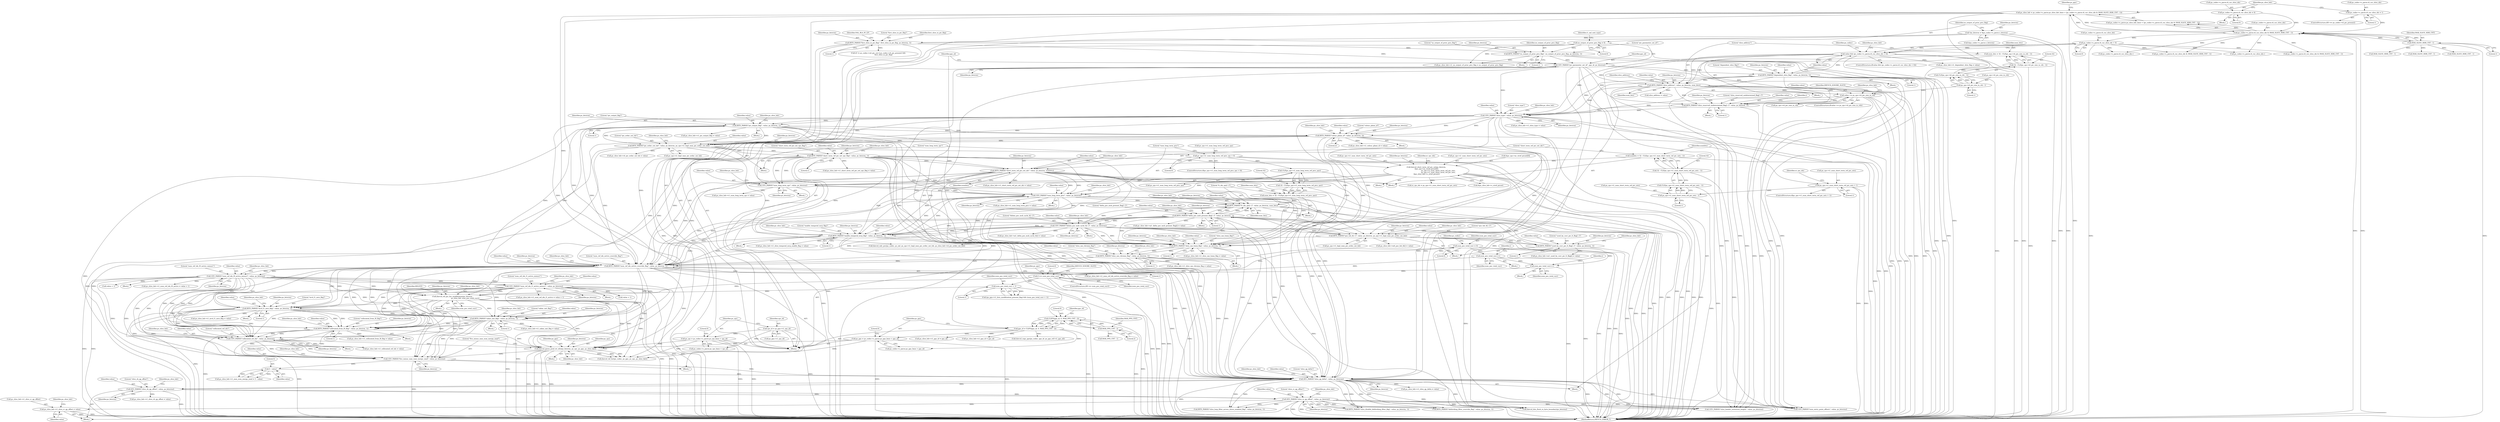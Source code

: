 digraph "0_Android_a1424724a00d62ac5efa0e27953eed66850d662f@pointer" {
"1001481" [label="(Call,ps_slice_hdr->i1_slice_cr_qp_offset = value)"];
"1001477" [label="(Call,SEV_PARSE(\"slice_cr_qp_offset\", value, ps_bitstrm))"];
"1001468" [label="(Call,SEV_PARSE(\"slice_cb_qp_offset\", value, ps_bitstrm))"];
"1001454" [label="(Call,SEV_PARSE(\"slice_qp_delta\", value, ps_bitstrm))"];
"1001441" [label="(Call,5 - value)"];
"1001433" [label="(Call,UEV_PARSE(\"five_minus_max_num_merge_cand\", value, ps_bitstrm))"];
"1001169" [label="(Call,BITS_PARSE(\"num_ref_idx_active_override_flag\", value, ps_bitstrm, 1))"];
"1000659" [label="(Call,BITS_PARSE(\"colour_plane_id\", value, ps_bitstrm, 2))"];
"1000637" [label="(Call,BITS_PARSE(\"pic_output_flag\", value, ps_bitstrm, 1))"];
"1000592" [label="(Call,UEV_PARSE(\"slice_type\", value, ps_bitstrm))"];
"1000587" [label="(Call,BITS_PARSE(\"slice_reserved_undetermined_flag[ i ]\", value, ps_bitstrm, 1))"];
"1000537" [label="(Call,value >= ps_sps->i4_pic_size_in_ctb)"];
"1000528" [label="(Call,BITS_PARSE(\"slice_address\", value, ps_bitstrm, num_bits))"];
"1000428" [label="(Call,value && (ps_codec->s_parse.i4_cur_slice_idx > 0))"];
"1000422" [label="(Call,BITS_PARSE(\"dependent_slice_flag\", value, ps_bitstrm, 1))"];
"1000209" [label="(Call,UEV_PARSE(\"pic_parameter_set_id\", pps_id, ps_bitstrm))"];
"1000204" [label="(Call,BITS_PARSE(\"no_output_of_prior_pics_flag\", no_output_of_prior_pics_flag, ps_bitstrm, 1))"];
"1000159" [label="(Call,no_output_of_prior_pics_flag = 0)"];
"1000190" [label="(Call,BITS_PARSE(\"first_slice_in_pic_flag\", first_slice_in_pic_flag, ps_bitstrm, 1))"];
"1000147" [label="(Call,*ps_bitstrm = &ps_codec->s_parse.s_bitstrm)"];
"1000430" [label="(Call,ps_codec->s_parse.i4_cur_slice_idx > 0)"];
"1000405" [label="(Call,ps_codec->s_parse.i4_cur_slice_idx & (MAX_SLICE_HDR_CNT - 1))"];
"1000375" [label="(Call,ps_codec->s_parse.i4_cur_slice_idx = 0)"];
"1000390" [label="(Call,ps_codec->s_parse.i4_cur_slice_idx = 1)"];
"1000411" [label="(Call,MAX_SLICE_HDR_CNT - 1)"];
"1000518" [label="(Call,num_bits = 32 - CLZ(ps_sps->i4_pic_size_in_ctb - 1))"];
"1000520" [label="(Call,32 - CLZ(ps_sps->i4_pic_size_in_ctb - 1))"];
"1000522" [label="(Call,CLZ(ps_sps->i4_pic_size_in_ctb - 1))"];
"1000523" [label="(Call,ps_sps->i4_pic_size_in_ctb - 1)"];
"1000971" [label="(Call,BITS_PARSE(\"delta_poc_msb_present_flag[ i ]\", value, ps_bitstrm, 1))"];
"1000916" [label="(Call,BITS_PARSE(\"lt_idx_sps[ i ]\", value, ps_bitstrm, num_bits))"];
"1000857" [label="(Call,UEV_PARSE(\"num_long_term_pics\", value, ps_bitstrm))"];
"1000734" [label="(Call,BITS_PARSE(\"short_term_ref_pic_set_idx\", value, ps_bitstrm, numbits))"];
"1000694" [label="(Call,BITS_PARSE(\"short_term_ref_pic_set_sps_flag\", value, ps_bitstrm, 1))"];
"1000682" [label="(Call,BITS_PARSE(\"pic_order_cnt_lsb\", value, ps_bitstrm, ps_sps->i1_log2_max_pic_order_cnt_lsb))"];
"1000724" [label="(Call,numbits = 32 - CLZ(ps_sps->i1_num_short_term_ref_pic_sets - 1))"];
"1000726" [label="(Call,32 - CLZ(ps_sps->i1_num_short_term_ref_pic_sets - 1))"];
"1000728" [label="(Call,CLZ(ps_sps->i1_num_short_term_ref_pic_sets - 1))"];
"1000729" [label="(Call,ps_sps->i1_num_short_term_ref_pic_sets - 1)"];
"1000718" [label="(Call,ps_sps->i1_num_short_term_ref_pic_sets > 1)"];
"1000834" [label="(Call,UEV_PARSE(\"num_long_term_sps\", value, ps_bitstrm))"];
"1000778" [label="(Call,ihevcd_short_term_ref_pic_set(ps_bitstrm,\n &ps_sps->as_stref_picset[0],\n                                              ps_sps->i1_num_short_term_ref_pic_sets,\n                                              ps_sps->i1_num_short_term_ref_pic_sets,\n &ps_slice_hdr->s_stref_picset))"];
"1000997" [label="(Call,UEV_PARSE(\"delata_poc_msb_cycle_lt[ i ]\", value, ps_bitstrm))"];
"1000908" [label="(Call,num_bits = 32 - CLZ(ps_sps->i1_num_long_term_ref_pics_sps))"];
"1000910" [label="(Call,32 - CLZ(ps_sps->i1_num_long_term_ref_pics_sps))"];
"1000912" [label="(Call,CLZ(ps_sps->i1_num_long_term_ref_pics_sps))"];
"1000828" [label="(Call,ps_sps->i1_num_long_term_ref_pics_sps > 0)"];
"1000959" [label="(Call,BITS_PARSE(\"used_by_curr_pic_lt_flag[ i ]\", value, ps_bitstrm, 1))"];
"1000945" [label="(Call,BITS_PARSE(\"poc_lsb_lt[ i ]\", value, ps_bitstrm, ps_sps->i1_log2_max_pic_order_cnt_lsb))"];
"1001081" [label="(Call,BITS_PARSE(\"enable_temporal_mvp_flag\", value, ps_bitstrm, 1))"];
"1001116" [label="(Call,BITS_PARSE(\"slice_sao_chroma_flag\", value, ps_bitstrm, 1))"];
"1001106" [label="(Call,BITS_PARSE(\"slice_sao_luma_flag\", value, ps_bitstrm, 1))"];
"1001202" [label="(Call,UEV_PARSE(\"num_ref_idx_l1_active_minus1\", value, ps_bitstrm))"];
"1001184" [label="(Call,UEV_PARSE(\"num_ref_idx_l0_active_minus1\", value, ps_bitstrm))"];
"1001302" [label="(Call,BITS_PARSE(\"mvd_l1_zero_flag\", value, ps_bitstrm, 1))"];
"1001275" [label="(Call,ihevcd_ref_pic_list_modification(ps_bitstrm,\n                                                 ps_slice_hdr, num_poc_total_curr))"];
"1000397" [label="(Call,ps_slice_hdr = ps_codec->s_parse.ps_slice_hdr_base + (ps_codec->s_parse.i4_cur_slice_idx & (MAX_SLICE_HDR_CNT - 1)))"];
"1001271" [label="(Call,num_poc_total_curr > 1)"];
"1001261" [label="(Call,0 == num_poc_total_curr)"];
"1001074" [label="(Call,num_poc_total_curr++)"];
"1001049" [label="(Call,num_poc_total_curr++)"];
"1000169" [label="(Call,num_poc_total_curr = 0)"];
"1001354" [label="(Call,BITS_PARSE(\"collocated_from_l0_flag\", value, ps_bitstrm, 1))"];
"1001322" [label="(Call,BITS_PARSE(\"cabac_init_flag\", value, ps_bitstrm, 1))"];
"1001386" [label="(Call,UEV_PARSE(\"collocated_ref_idx\", value, ps_bitstrm))"];
"1001428" [label="(Call,ihevcd_parse_pred_wt_ofst(ps_bitstrm, ps_sps, ps_pps, ps_slice_hdr))"];
"1000274" [label="(Call,ps_sps = ps_codec->s_parse.ps_sps_base + sps_id)"];
"1000269" [label="(Call,sps_id = ps_pps->i1_sps_id)"];
"1000221" [label="(Call,ps_pps = ps_codec->s_parse.ps_pps_base + pps_id)"];
"1000213" [label="(Call,pps_id = CLIP3(pps_id, 0, MAX_PPS_CNT - 2))"];
"1000215" [label="(Call,CLIP3(pps_id, 0, MAX_PPS_CNT - 2))"];
"1000218" [label="(Call,MAX_PPS_CNT - 2)"];
"1000639" [label="(Identifier,value)"];
"1000778" [label="(Call,ihevcd_short_term_ref_pic_set(ps_bitstrm,\n &ps_sps->as_stref_picset[0],\n                                              ps_sps->i1_num_short_term_ref_pic_sets,\n                                              ps_sps->i1_num_short_term_ref_pic_sets,\n &ps_slice_hdr->s_stref_picset))"];
"1000641" [label="(Literal,1)"];
"1000717" [label="(ControlStructure,if(ps_sps->i1_num_short_term_ref_pic_sets > 1))"];
"1000585" [label="(Identifier,i)"];
"1001109" [label="(Identifier,ps_bitstrm)"];
"1000198" [label="(Identifier,NAL_BLA_W_LP)"];
"1001457" [label="(Identifier,ps_bitstrm)"];
"1000176" [label="(Identifier,ps_codec)"];
"1000838" [label="(Call,ps_slice_hdr->i1_num_long_term_sps = value)"];
"1001477" [label="(Call,SEV_PARSE(\"slice_cr_qp_offset\", value, ps_bitstrm))"];
"1001307" [label="(Call,ps_slice_hdr->i1_mvd_l1_zero_flag = value)"];
"1000384" [label="(ControlStructure,if(0 == ps_codec->i4_pic_present))"];
"1000587" [label="(Call,BITS_PARSE(\"slice_reserved_undetermined_flag[ i ]\", value, ps_bitstrm, 1))"];
"1001113" [label="(Identifier,ps_slice_hdr)"];
"1000427" [label="(ControlStructure,if(value && (ps_codec->s_parse.i4_cur_slice_idx > 0)))"];
"1000534" [label="(Identifier,slice_address)"];
"1001049" [label="(Call,num_poc_total_curr++)"];
"1001273" [label="(Literal,1)"];
"1000594" [label="(Identifier,value)"];
"1000796" [label="(Call,st_rps_idx = ps_sps->i1_num_short_term_ref_pic_sets)"];
"1000786" [label="(Call,ps_sps->i1_num_short_term_ref_pic_sets)"];
"1000997" [label="(Call,UEV_PARSE(\"delata_poc_msb_cycle_lt[ i ]\", value, ps_bitstrm))"];
"1000222" [label="(Identifier,ps_pps)"];
"1001321" [label="(Block,)"];
"1001001" [label="(Call,ps_slice_hdr->ai1_delta_poc_msb_cycle_lt[i] = value)"];
"1000857" [label="(Call,UEV_PARSE(\"num_long_term_pics\", value, ps_bitstrm))"];
"1000952" [label="(Call,ps_slice_hdr->ai4_poc_lsb_lt[i] = value)"];
"1001297" [label="(Identifier,BSLICE)"];
"1000216" [label="(Identifier,pps_id)"];
"1000147" [label="(Call,*ps_bitstrm = &ps_codec->s_parse.s_bitstrm)"];
"1000148" [label="(Identifier,ps_bitstrm)"];
"1000944" [label="(Block,)"];
"1001324" [label="(Identifier,value)"];
"1000998" [label="(Literal,\"delata_poc_msb_cycle_lt[ i ]\")"];
"1001260" [label="(ControlStructure,if(0 == num_poc_total_curr))"];
"1001436" [label="(Identifier,ps_bitstrm)"];
"1000536" [label="(ControlStructure,if(value >= ps_sps->i4_pic_size_in_ctb))"];
"1000529" [label="(Literal,\"slice_address\")"];
"1001303" [label="(Literal,\"mvd_l1_zero_flag\")"];
"1000149" [label="(Call,&ps_codec->s_parse.s_bitstrm)"];
"1000948" [label="(Identifier,ps_bitstrm)"];
"1001110" [label="(Literal,1)"];
"1000733" [label="(Literal,1)"];
"1001187" [label="(Identifier,ps_bitstrm)"];
"1000191" [label="(Literal,\"first_slice_in_pic_flag\")"];
"1001474" [label="(Identifier,ps_slice_hdr)"];
"1002617" [label="(MethodReturn,IHEVCD_ERROR_T)"];
"1000973" [label="(Identifier,value)"];
"1001169" [label="(Call,BITS_PARSE(\"num_ref_idx_active_override_flag\", value, ps_bitstrm, 1))"];
"1001192" [label="(Call,value + 1)"];
"1000908" [label="(Call,num_bits = 32 - CLZ(ps_sps->i1_num_long_term_ref_pics_sps))"];
"1001267" [label="(Call,(ps_pps->i1_lists_modification_present_flag) && (num_poc_total_curr > 1))"];
"1000663" [label="(Literal,2)"];
"1000232" [label="(Literal,0)"];
"1000218" [label="(Call,MAX_PPS_CNT - 2)"];
"1000735" [label="(Literal,\"short_term_ref_pic_set_idx\")"];
"1000164" [label="(Identifier,i1_nal_unit_type)"];
"1001392" [label="(Identifier,ps_slice_hdr)"];
"1001478" [label="(Literal,\"slice_cr_qp_offset\")"];
"1000976" [label="(Call,ps_slice_hdr->ai1_delta_poc_msb_present_flag[i] = value)"];
"1000554" [label="(Block,)"];
"1001274" [label="(Block,)"];
"1001435" [label="(Identifier,value)"];
"1000539" [label="(Call,ps_sps->i4_pic_size_in_ctb)"];
"1000832" [label="(Literal,0)"];
"1001326" [label="(Literal,1)"];
"1000426" [label="(Literal,1)"];
"1001184" [label="(Call,UEV_PARSE(\"num_ref_idx_l0_active_minus1\", value, ps_bitstrm))"];
"1000910" [label="(Call,32 - CLZ(ps_sps->i1_num_long_term_ref_pics_sps))"];
"1001460" [label="(Identifier,ps_slice_hdr)"];
"1001990" [label="(Call,UEV_PARSE(\"slice_header_extension_length\", value, ps_bitstrm))"];
"1000899" [label="(Block,)"];
"1000160" [label="(Identifier,no_output_of_prior_pics_flag)"];
"1000425" [label="(Identifier,ps_bitstrm)"];
"1000477" [label="(Call,ps_slice_hdr->i1_pps_id = pps_id)"];
"1000381" [label="(Literal,0)"];
"1000590" [label="(Identifier,ps_bitstrm)"];
"1000211" [label="(Identifier,pps_id)"];
"1000677" [label="(Block,)"];
"1000963" [label="(Literal,1)"];
"1001183" [label="(Block,)"];
"1001428" [label="(Call,ihevcd_parse_pred_wt_ofst(ps_bitstrm, ps_sps, ps_pps, ps_slice_hdr))"];
"1001123" [label="(Identifier,ps_slice_hdr)"];
"1000205" [label="(Literal,\"no_output_of_prior_pics_flag\")"];
"1000696" [label="(Identifier,value)"];
"1001301" [label="(Block,)"];
"1000391" [label="(Call,ps_codec->s_parse.i4_cur_slice_idx)"];
"1001000" [label="(Identifier,ps_bitstrm)"];
"1000501" [label="(Call,ps_slice_hdr->i1_no_output_of_prior_pics_flag = no_output_of_prior_pics_flag)"];
"1001470" [label="(Identifier,value)"];
"1001278" [label="(Identifier,num_poc_total_curr)"];
"1000913" [label="(Call,ps_sps->i1_num_long_term_ref_pics_sps)"];
"1000697" [label="(Identifier,ps_bitstrm)"];
"1000422" [label="(Call,BITS_PARSE(\"dependent_slice_flag\", value, ps_bitstrm, 1))"];
"1002198" [label="(Call,ihevcd_ref_list(ps_codec, ps_pps, ps_sps, ps_slice_hdr))"];
"1000204" [label="(Call,BITS_PARSE(\"no_output_of_prior_pics_flag\", no_output_of_prior_pics_flag, ps_bitstrm, 1))"];
"1000431" [label="(Call,ps_codec->s_parse.i4_cur_slice_idx)"];
"1001427" [label="(Block,)"];
"1001441" [label="(Call,5 - value)"];
"1000779" [label="(Identifier,ps_bitstrm)"];
"1000975" [label="(Literal,1)"];
"1000132" [label="(Block,)"];
"1000270" [label="(Identifier,sps_id)"];
"1001354" [label="(Call,BITS_PARSE(\"collocated_from_l0_flag\", value, ps_bitstrm, 1))"];
"1000194" [label="(Literal,1)"];
"1000271" [label="(Call,ps_pps->i1_sps_id)"];
"1000219" [label="(Identifier,MAX_PPS_CNT)"];
"1000737" [label="(Identifier,ps_bitstrm)"];
"1000263" [label="(Call,ihevcd_copy_pps(ps_codec, pps_id, ps_pps_ref->i1_pps_id))"];
"1001439" [label="(Identifier,ps_slice_hdr)"];
"1001355" [label="(Literal,\"collocated_from_l0_flag\")"];
"1000417" [label="(Identifier,ps_pps)"];
"1000436" [label="(Literal,0)"];
"1000397" [label="(Call,ps_slice_hdr = ps_codec->s_parse.ps_slice_hdr_base + (ps_codec->s_parse.i4_cur_slice_idx & (MAX_SLICE_HDR_CNT - 1)))"];
"1000916" [label="(Call,BITS_PARSE(\"lt_idx_sps[ i ]\", value, ps_bitstrm, num_bits))"];
"1001483" [label="(Identifier,ps_slice_hdr)"];
"1001203" [label="(Literal,\"num_ref_idx_l1_active_minus1\")"];
"1001488" [label="(Identifier,ps_slice_hdr)"];
"1001048" [label="(Block,)"];
"1000275" [label="(Identifier,ps_sps)"];
"1000406" [label="(Call,ps_codec->s_parse.i4_cur_slice_idx)"];
"1002016" [label="(Call,ihevcd_bits_flush_to_byte_boundary(ps_bitstrm))"];
"1000530" [label="(Identifier,value)"];
"1001080" [label="(Block,)"];
"1000736" [label="(Identifier,value)"];
"1001480" [label="(Identifier,ps_bitstrm)"];
"1001105" [label="(Block,)"];
"1000522" [label="(Call,CLZ(ps_sps->i4_pic_size_in_ctb - 1))"];
"1002524" [label="(Call,MAX_SLICE_HDR_CNT - 1)"];
"1001205" [label="(Identifier,ps_bitstrm)"];
"1000375" [label="(Call,ps_codec->s_parse.i4_cur_slice_idx = 0)"];
"1001108" [label="(Identifier,value)"];
"1000532" [label="(Identifier,num_bits)"];
"1000220" [label="(Literal,2)"];
"1000644" [label="(Identifier,ps_slice_hdr)"];
"1001074" [label="(Call,num_poc_total_curr++)"];
"1000959" [label="(Call,BITS_PARSE(\"used_by_curr_pic_lt_flag[ i ]\", value, ps_bitstrm, 1))"];
"1000533" [label="(Call,slice_address = value)"];
"1001304" [label="(Identifier,value)"];
"1001171" [label="(Identifier,value)"];
"1000203" [label="(Block,)"];
"1001309" [label="(Identifier,ps_slice_hdr)"];
"1001388" [label="(Identifier,value)"];
"1001361" [label="(Identifier,ps_slice_hdr)"];
"1000396" [label="(Literal,1)"];
"1000860" [label="(Identifier,ps_bitstrm)"];
"1000685" [label="(Identifier,ps_bitstrm)"];
"1000192" [label="(Identifier,first_slice_in_pic_flag)"];
"1001356" [label="(Identifier,value)"];
"1001086" [label="(Call,ps_slice_hdr->i1_slice_temporal_mvp_enable_flag = value)"];
"1000741" [label="(Identifier,ps_slice_hdr)"];
"1000792" [label="(Call,&ps_slice_hdr->s_stref_picset)"];
"1000729" [label="(Call,ps_sps->i1_num_short_term_ref_pic_sets - 1)"];
"1001262" [label="(Literal,0)"];
"1000961" [label="(Identifier,value)"];
"1001172" [label="(Identifier,ps_bitstrm)"];
"1000911" [label="(Literal,32)"];
"1001168" [label="(Block,)"];
"1001358" [label="(Literal,1)"];
"1001604" [label="(Call,BITS_PARSE(\"slice_loop_filter_across_slices_enabled_flag\", value, ps_bitstrm, 1))"];
"1000797" [label="(Identifier,st_rps_idx)"];
"1001170" [label="(Literal,\"num_ref_idx_active_override_flag\")"];
"1000214" [label="(Identifier,pps_id)"];
"1001456" [label="(Identifier,value)"];
"1001083" [label="(Identifier,value)"];
"1000837" [label="(Identifier,ps_bitstrm)"];
"1001325" [label="(Identifier,ps_bitstrm)"];
"1000523" [label="(Call,ps_sps->i4_pic_size_in_ctb - 1)"];
"1001883" [label="(Call,UEV_PARSE(\"num_entry_point_offsets\", value, ps_bitstrm))"];
"1000960" [label="(Literal,\"used_by_curr_pic_lt_flag[ i ]\")"];
"1001272" [label="(Identifier,num_poc_total_curr)"];
"1000428" [label="(Call,value && (ps_codec->s_parse.i4_cur_slice_idx > 0))"];
"1000208" [label="(Literal,1)"];
"1000719" [label="(Call,ps_sps->i1_num_short_term_ref_pic_sets)"];
"1000979" [label="(Identifier,ps_slice_hdr)"];
"1000424" [label="(Identifier,value)"];
"1001107" [label="(Literal,\"slice_sao_luma_flag\")"];
"1000642" [label="(Call,ps_slice_hdr->i1_pic_output_flag = value)"];
"1000284" [label="(Call,(0 != ps_codec->u4_pic_cnt || ps_codec->i4_pic_present) &&\n                    first_slice_in_pic_flag)"];
"1000660" [label="(Literal,\"colour_plane_id\")"];
"1000159" [label="(Call,no_output_of_prior_pics_flag = 0)"];
"1001186" [label="(Identifier,value)"];
"1000287" [label="(Literal,0)"];
"1000725" [label="(Identifier,numbits)"];
"1001432" [label="(Identifier,ps_slice_hdr)"];
"1000964" [label="(Call,ps_slice_hdr->ai1_used_by_curr_pic_lt_flag[i] = value)"];
"1001263" [label="(Identifier,num_poc_total_curr)"];
"1001468" [label="(Call,SEV_PARSE(\"slice_cb_qp_offset\", value, ps_bitstrm))"];
"1001306" [label="(Literal,1)"];
"1001808" [label="(Call,MAX_SLICE_HDR_CNT - 1)"];
"1000276" [label="(Call,ps_codec->s_parse.ps_sps_base + sps_id)"];
"1000430" [label="(Call,ps_codec->s_parse.i4_cur_slice_idx > 0)"];
"1000659" [label="(Call,BITS_PARSE(\"colour_plane_id\", value, ps_bitstrm, 2))"];
"1000945" [label="(Call,BITS_PARSE(\"poc_lsb_lt[ i ]\", value, ps_bitstrm, ps_sps->i1_log2_max_pic_order_cnt_lsb))"];
"1001527" [label="(Call,BITS_PARSE(\"deblocking_filter_override_flag\", value, ps_bitstrm, 1))"];
"1000543" [label="(Identifier,IHEVCD_IGNORE_SLICE)"];
"1001479" [label="(Identifier,value)"];
"1000212" [label="(Identifier,ps_bitstrm)"];
"1000689" [label="(Call,ps_slice_hdr->i4_pic_order_cnt_lsb = value)"];
"1000777" [label="(Block,)"];
"1001265" [label="(Identifier,IHEVCD_IGNORE_SLICE)"];
"1000596" [label="(Call,ps_slice_hdr->i1_slice_type = value)"];
"1001075" [label="(Identifier,num_poc_total_curr)"];
"1001658" [label="(Call,ihevcd_calc_poc(ps_codec, ps_nal, ps_sps->i1_log2_max_pic_order_cnt_lsb, ps_slice_hdr->i4_pic_order_cnt_lsb))"];
"1000999" [label="(Identifier,value)"];
"1000974" [label="(Identifier,ps_bitstrm)"];
"1001201" [label="(Block,)"];
"1001004" [label="(Identifier,ps_slice_hdr)"];
"1000595" [label="(Identifier,ps_bitstrm)"];
"1000446" [label="(Call,MAX_SLICE_HDR_CNT - 1)"];
"1000728" [label="(Call,CLZ(ps_sps->i1_num_short_term_ref_pic_sets - 1))"];
"1000727" [label="(Literal,32)"];
"1000193" [label="(Identifier,ps_bitstrm)"];
"1000917" [label="(Literal,\"lt_idx_sps[ i ]\")"];
"1000909" [label="(Identifier,num_bits)"];
"1000588" [label="(Literal,\"slice_reserved_undetermined_flag[ i ]\")"];
"1000520" [label="(Call,32 - CLZ(ps_sps->i4_pic_size_in_ctb - 1))"];
"1000745" [label="(Identifier,st_rps_idx)"];
"1001111" [label="(Call,ps_slice_hdr->i1_slice_sao_luma_flag = value)"];
"1000664" [label="(Call,ps_slice_hdr->i1_colour_plane_id = value)"];
"1000636" [label="(Block,)"];
"1000726" [label="(Call,32 - CLZ(ps_sps->i1_num_short_term_ref_pic_sets - 1))"];
"1000429" [label="(Identifier,value)"];
"1000734" [label="(Call,BITS_PARSE(\"short_term_ref_pic_set_idx\", value, ps_bitstrm, numbits))"];
"1000161" [label="(Literal,0)"];
"1001275" [label="(Call,ihevcd_ref_pic_list_modification(ps_bitstrm,\n                                                 ps_slice_hdr, num_poc_total_curr))"];
"1001469" [label="(Literal,\"slice_cb_qp_offset\")"];
"1001173" [label="(Literal,1)"];
"1000269" [label="(Call,sps_id = ps_pps->i1_sps_id)"];
"1000858" [label="(Literal,\"num_long_term_pics\")"];
"1001329" [label="(Identifier,ps_slice_hdr)"];
"1001471" [label="(Identifier,ps_bitstrm)"];
"1000828" [label="(Call,ps_sps->i1_num_long_term_ref_pics_sps > 0)"];
"1001542" [label="(Call,BITS_PARSE(\"slice_disable_deblocking_filter_flag\", value, ps_bitstrm, 1))"];
"1001106" [label="(Call,BITS_PARSE(\"slice_sao_luma_flag\", value, ps_bitstrm, 1))"];
"1000863" [label="(Identifier,ps_slice_hdr)"];
"1000206" [label="(Identifier,no_output_of_prior_pics_flag)"];
"1001431" [label="(Identifier,ps_pps)"];
"1001443" [label="(Identifier,value)"];
"1000411" [label="(Call,MAX_SLICE_HDR_CNT - 1)"];
"1000971" [label="(Call,BITS_PARSE(\"delta_poc_msb_present_flag[ i ]\", value, ps_bitstrm, 1))"];
"1000701" [label="(Identifier,ps_slice_hdr)"];
"1000640" [label="(Identifier,ps_bitstrm)"];
"1001305" [label="(Identifier,ps_bitstrm)"];
"1000274" [label="(Call,ps_sps = ps_codec->s_parse.ps_sps_base + sps_id)"];
"1000221" [label="(Call,ps_pps = ps_codec->s_parse.ps_pps_base + pps_id)"];
"1000686" [label="(Call,ps_sps->i1_log2_max_pic_order_cnt_lsb)"];
"1000920" [label="(Identifier,num_bits)"];
"1000376" [label="(Call,ps_codec->s_parse.i4_cur_slice_idx)"];
"1000912" [label="(Call,CLZ(ps_sps->i1_num_long_term_ref_pics_sps))"];
"1000209" [label="(Call,UEV_PARSE(\"pic_parameter_set_id\", pps_id, ps_bitstrm))"];
"1000662" [label="(Identifier,ps_bitstrm)"];
"1000840" [label="(Identifier,ps_slice_hdr)"];
"1001210" [label="(Call,value + 1)"];
"1000405" [label="(Call,ps_codec->s_parse.i4_cur_slice_idx & (MAX_SLICE_HDR_CNT - 1))"];
"1000398" [label="(Identifier,ps_slice_hdr)"];
"1000170" [label="(Identifier,num_poc_total_curr)"];
"1000190" [label="(Call,BITS_PARSE(\"first_slice_in_pic_flag\", first_slice_in_pic_flag, ps_bitstrm, 1))"];
"1000947" [label="(Identifier,value)"];
"1000258" [label="(Call,MAX_PPS_CNT - 1)"];
"1000223" [label="(Call,ps_codec->s_parse.ps_pps_base + pps_id)"];
"1000413" [label="(Literal,1)"];
"1001276" [label="(Identifier,ps_bitstrm)"];
"1000552" [label="(Identifier,ps_slice_hdr)"];
"1001359" [label="(Call,ps_slice_hdr->i1_collocated_from_l0_flag = value)"];
"1001085" [label="(Literal,1)"];
"1000506" [label="(Call,ps_slice_hdr->i1_pps_id = pps_id)"];
"1000399" [label="(Call,ps_codec->s_parse.ps_slice_hdr_base + (ps_codec->s_parse.i4_cur_slice_idx & (MAX_SLICE_HDR_CNT - 1)))"];
"1001454" [label="(Call,SEV_PARSE(\"slice_qp_delta\", value, ps_bitstrm))"];
"1001206" [label="(Call,ps_slice_hdr->i1_num_ref_idx_l1_active = value + 1)"];
"1000598" [label="(Identifier,ps_slice_hdr)"];
"1001458" [label="(Call,ps_slice_hdr->i1_slice_qp_delta = value)"];
"1000586" [label="(Block,)"];
"1000390" [label="(Call,ps_codec->s_parse.i4_cur_slice_idx = 1)"];
"1001208" [label="(Identifier,ps_slice_hdr)"];
"1000210" [label="(Literal,\"pic_parameter_set_id\")"];
"1000591" [label="(Literal,1)"];
"1001429" [label="(Identifier,ps_bitstrm)"];
"1000213" [label="(Call,pps_id = CLIP3(pps_id, 0, MAX_PPS_CNT - 2))"];
"1000217" [label="(Literal,0)"];
"1001202" [label="(Call,UEV_PARSE(\"num_ref_idx_l1_active_minus1\", value, ps_bitstrm))"];
"1001261" [label="(Call,0 == num_poc_total_curr)"];
"1001065" [label="(Identifier,i)"];
"1001042" [label="(Identifier,i)"];
"1000906" [label="(Block,)"];
"1000637" [label="(Call,BITS_PARSE(\"pic_output_flag\", value, ps_bitstrm, 1))"];
"1001176" [label="(Identifier,ps_slice_hdr)"];
"1000519" [label="(Identifier,num_bits)"];
"1000666" [label="(Identifier,ps_slice_hdr)"];
"1001323" [label="(Literal,\"cabac_init_flag\")"];
"1001188" [label="(Call,ps_slice_hdr->i1_num_ref_idx_l0_active = value + 1)"];
"1001467" [label="(Block,)"];
"1000724" [label="(Call,numbits = 32 - CLZ(ps_sps->i1_num_short_term_ref_pic_sets - 1))"];
"1000215" [label="(Call,CLIP3(pps_id, 0, MAX_PPS_CNT - 2))"];
"1000528" [label="(Call,BITS_PARSE(\"slice_address\", value, ps_bitstrm, num_bits))"];
"1000423" [label="(Literal,\"dependent_slice_flag\")"];
"1000694" [label="(Call,BITS_PARSE(\"short_term_ref_pic_set_sps_flag\", value, ps_bitstrm, 1))"];
"1001118" [label="(Identifier,value)"];
"1000524" [label="(Call,ps_sps->i4_pic_size_in_ctb)"];
"1001204" [label="(Identifier,value)"];
"1001190" [label="(Identifier,ps_slice_hdr)"];
"1000730" [label="(Call,ps_sps->i1_num_short_term_ref_pic_sets)"];
"1000835" [label="(Literal,\"num_long_term_sps\")"];
"1001050" [label="(Identifier,num_poc_total_curr)"];
"1001271" [label="(Call,num_poc_total_curr > 1)"];
"1001389" [label="(Identifier,ps_bitstrm)"];
"1000421" [label="(Block,)"];
"1000722" [label="(Literal,1)"];
"1000955" [label="(Identifier,ps_slice_hdr)"];
"1001081" [label="(Call,BITS_PARSE(\"enable_temporal_mvp_flag\", value, ps_bitstrm, 1))"];
"1000836" [label="(Identifier,value)"];
"1000683" [label="(Literal,\"pic_order_cnt_lsb\")"];
"1000207" [label="(Identifier,ps_bitstrm)"];
"1000738" [label="(Identifier,numbits)"];
"1000972" [label="(Literal,\"delta_poc_msb_present_flag[ i ]\")"];
"1000527" [label="(Literal,1)"];
"1000682" [label="(Call,BITS_PARSE(\"pic_order_cnt_lsb\", value, ps_bitstrm, ps_sps->i1_log2_max_pic_order_cnt_lsb))"];
"1000996" [label="(Block,)"];
"1000439" [label="(Identifier,ps_codec)"];
"1000516" [label="(Block,)"];
"1001327" [label="(Call,ps_slice_hdr->i1_cabac_init_flag = value)"];
"1001386" [label="(Call,UEV_PARSE(\"collocated_ref_idx\", value, ps_bitstrm))"];
"1001185" [label="(Literal,\"num_ref_idx_l0_active_minus1\")"];
"1000718" [label="(Call,ps_sps->i1_num_short_term_ref_pic_sets > 1)"];
"1001433" [label="(Call,UEV_PARSE(\"five_minus_max_num_merge_cand\", value, ps_bitstrm))"];
"1000789" [label="(Call,ps_sps->i1_num_short_term_ref_pic_sets)"];
"1000593" [label="(Literal,\"slice_type\")"];
"1001387" [label="(Literal,\"collocated_ref_idx\")"];
"1001353" [label="(Block,)"];
"1001088" [label="(Identifier,ps_slice_hdr)"];
"1000531" [label="(Identifier,ps_bitstrm)"];
"1000538" [label="(Identifier,value)"];
"1001472" [label="(Call,ps_slice_hdr->i1_slice_cb_qp_offset = value)"];
"1000374" [label="(Block,)"];
"1000592" [label="(Call,UEV_PARSE(\"slice_type\", value, ps_bitstrm))"];
"1001482" [label="(Call,ps_slice_hdr->i1_slice_cr_qp_offset)"];
"1000723" [label="(Block,)"];
"1001269" [label="(Identifier,ps_pps)"];
"1000861" [label="(Call,ps_slice_hdr->i1_num_long_term_pics = value)"];
"1000695" [label="(Literal,\"short_term_ref_pic_set_sps_flag\")"];
"1000440" [label="(Call,ps_codec->s_parse.i4_cur_slice_idx & (MAX_SLICE_HDR_CNT - 1))"];
"1001357" [label="(Identifier,ps_bitstrm)"];
"1001771" [label="(Call,ps_codec->s_parse.i4_cur_slice_idx--)"];
"1000918" [label="(Identifier,value)"];
"1000661" [label="(Identifier,value)"];
"1000698" [label="(Literal,1)"];
"1001120" [label="(Literal,1)"];
"1001302" [label="(Call,BITS_PARSE(\"mvd_l1_zero_flag\", value, ps_bitstrm, 1))"];
"1001455" [label="(Literal,\"slice_qp_delta\")"];
"1001322" [label="(Call,BITS_PARSE(\"cabac_init_flag\", value, ps_bitstrm, 1))"];
"1000829" [label="(Call,ps_sps->i1_num_long_term_ref_pics_sps)"];
"1001117" [label="(Literal,\"slice_sao_chroma_flag\")"];
"1000834" [label="(Call,UEV_PARSE(\"num_long_term_sps\", value, ps_bitstrm))"];
"1000699" [label="(Call,ps_slice_hdr->i1_short_term_ref_pic_set_sps_flag = value)"];
"1001442" [label="(Literal,5)"];
"1000171" [label="(Literal,0)"];
"1000946" [label="(Literal,\"poc_lsb_lt[ i ]\")"];
"1001481" [label="(Call,ps_slice_hdr->i1_slice_cr_qp_offset = value)"];
"1001119" [label="(Identifier,ps_bitstrm)"];
"1000924" [label="(Identifier,ps_slice_hdr)"];
"1000962" [label="(Identifier,ps_bitstrm)"];
"1001121" [label="(Call,ps_slice_hdr->i1_slice_sao_chroma_flag = value)"];
"1001084" [label="(Identifier,ps_bitstrm)"];
"1000638" [label="(Literal,\"pic_output_flag\")"];
"1001174" [label="(Call,ps_slice_hdr->i1_num_ref_idx_active_override_flag = value)"];
"1001430" [label="(Identifier,ps_sps)"];
"1000521" [label="(Literal,32)"];
"1000833" [label="(Block,)"];
"1000967" [label="(Identifier,ps_slice_hdr)"];
"1000739" [label="(Call,ps_slice_hdr->i1_short_term_ref_pic_set_idx = value)"];
"1001434" [label="(Literal,\"five_minus_max_num_merge_cand\")"];
"1000859" [label="(Identifier,value)"];
"1001116" [label="(Call,BITS_PARSE(\"slice_sao_chroma_flag\", value, ps_bitstrm, 1))"];
"1000589" [label="(Identifier,value)"];
"1002518" [label="(Call,ps_codec->s_parse.i4_cur_slice_idx & (MAX_SLICE_HDR_CNT - 1))"];
"1001082" [label="(Literal,\"enable_temporal_mvp_flag\")"];
"1000462" [label="(Identifier,ps_slice_hdr)"];
"1000412" [label="(Identifier,MAX_SLICE_HDR_CNT)"];
"1000169" [label="(Call,num_poc_total_curr = 0)"];
"1000919" [label="(Identifier,ps_bitstrm)"];
"1000780" [label="(Call,&ps_sps->as_stref_picset[0])"];
"1000658" [label="(Block,)"];
"1000949" [label="(Call,ps_sps->i1_log2_max_pic_order_cnt_lsb)"];
"1001073" [label="(Block,)"];
"1001277" [label="(Identifier,ps_slice_hdr)"];
"1001385" [label="(Block,)"];
"1000518" [label="(Call,num_bits = 32 - CLZ(ps_sps->i4_pic_size_in_ctb - 1))"];
"1000537" [label="(Call,value >= ps_sps->i4_pic_size_in_ctb)"];
"1000691" [label="(Identifier,ps_slice_hdr)"];
"1000684" [label="(Identifier,value)"];
"1001712" [label="(Call,ps_codec->s_parse.i4_cur_slice_idx--)"];
"1000460" [label="(Call,ps_slice_hdr->i1_dependent_slice_flag = value)"];
"1000826" [label="(Block,)"];
"1000827" [label="(ControlStructure,if(ps_sps->i1_num_long_term_ref_pics_sps > 0))"];
"1001437" [label="(Call,ps_slice_hdr->i1_max_num_merge_cand = 5 - value)"];
"1001390" [label="(Call,ps_slice_hdr->i1_collocated_ref_idx = value)"];
"1001485" [label="(Identifier,value)"];
"1001481" -> "1001467"  [label="AST: "];
"1001481" -> "1001485"  [label="CFG: "];
"1001482" -> "1001481"  [label="AST: "];
"1001485" -> "1001481"  [label="AST: "];
"1001488" -> "1001481"  [label="CFG: "];
"1001481" -> "1002617"  [label="DDG: "];
"1001481" -> "1002617"  [label="DDG: "];
"1001477" -> "1001481"  [label="DDG: "];
"1001477" -> "1001467"  [label="AST: "];
"1001477" -> "1001480"  [label="CFG: "];
"1001478" -> "1001477"  [label="AST: "];
"1001479" -> "1001477"  [label="AST: "];
"1001480" -> "1001477"  [label="AST: "];
"1001483" -> "1001477"  [label="CFG: "];
"1001477" -> "1002617"  [label="DDG: "];
"1001477" -> "1002617"  [label="DDG: "];
"1001468" -> "1001477"  [label="DDG: "];
"1001468" -> "1001477"  [label="DDG: "];
"1001477" -> "1001527"  [label="DDG: "];
"1001477" -> "1001527"  [label="DDG: "];
"1001477" -> "1001542"  [label="DDG: "];
"1001477" -> "1001542"  [label="DDG: "];
"1001477" -> "1001604"  [label="DDG: "];
"1001477" -> "1001604"  [label="DDG: "];
"1001477" -> "1001883"  [label="DDG: "];
"1001477" -> "1001883"  [label="DDG: "];
"1001477" -> "1001990"  [label="DDG: "];
"1001477" -> "1001990"  [label="DDG: "];
"1001477" -> "1002016"  [label="DDG: "];
"1001468" -> "1001467"  [label="AST: "];
"1001468" -> "1001471"  [label="CFG: "];
"1001469" -> "1001468"  [label="AST: "];
"1001470" -> "1001468"  [label="AST: "];
"1001471" -> "1001468"  [label="AST: "];
"1001474" -> "1001468"  [label="CFG: "];
"1001468" -> "1002617"  [label="DDG: "];
"1001454" -> "1001468"  [label="DDG: "];
"1001454" -> "1001468"  [label="DDG: "];
"1001468" -> "1001472"  [label="DDG: "];
"1001454" -> "1000554"  [label="AST: "];
"1001454" -> "1001457"  [label="CFG: "];
"1001455" -> "1001454"  [label="AST: "];
"1001456" -> "1001454"  [label="AST: "];
"1001457" -> "1001454"  [label="AST: "];
"1001460" -> "1001454"  [label="CFG: "];
"1001454" -> "1002617"  [label="DDG: "];
"1001454" -> "1002617"  [label="DDG: "];
"1001441" -> "1001454"  [label="DDG: "];
"1000659" -> "1001454"  [label="DDG: "];
"1000659" -> "1001454"  [label="DDG: "];
"1000971" -> "1001454"  [label="DDG: "];
"1000971" -> "1001454"  [label="DDG: "];
"1000997" -> "1001454"  [label="DDG: "];
"1000997" -> "1001454"  [label="DDG: "];
"1000592" -> "1001454"  [label="DDG: "];
"1000592" -> "1001454"  [label="DDG: "];
"1000734" -> "1001454"  [label="DDG: "];
"1000734" -> "1001454"  [label="DDG: "];
"1000694" -> "1001454"  [label="DDG: "];
"1000694" -> "1001454"  [label="DDG: "];
"1001081" -> "1001454"  [label="DDG: "];
"1001081" -> "1001454"  [label="DDG: "];
"1000637" -> "1001454"  [label="DDG: "];
"1000637" -> "1001454"  [label="DDG: "];
"1000857" -> "1001454"  [label="DDG: "];
"1000857" -> "1001454"  [label="DDG: "];
"1001116" -> "1001454"  [label="DDG: "];
"1001116" -> "1001454"  [label="DDG: "];
"1001433" -> "1001454"  [label="DDG: "];
"1000778" -> "1001454"  [label="DDG: "];
"1001454" -> "1001458"  [label="DDG: "];
"1001454" -> "1001527"  [label="DDG: "];
"1001454" -> "1001527"  [label="DDG: "];
"1001454" -> "1001542"  [label="DDG: "];
"1001454" -> "1001542"  [label="DDG: "];
"1001454" -> "1001604"  [label="DDG: "];
"1001454" -> "1001604"  [label="DDG: "];
"1001454" -> "1001883"  [label="DDG: "];
"1001454" -> "1001883"  [label="DDG: "];
"1001454" -> "1001990"  [label="DDG: "];
"1001454" -> "1001990"  [label="DDG: "];
"1001454" -> "1002016"  [label="DDG: "];
"1001441" -> "1001437"  [label="AST: "];
"1001441" -> "1001443"  [label="CFG: "];
"1001442" -> "1001441"  [label="AST: "];
"1001443" -> "1001441"  [label="AST: "];
"1001437" -> "1001441"  [label="CFG: "];
"1001441" -> "1001437"  [label="DDG: "];
"1001441" -> "1001437"  [label="DDG: "];
"1001433" -> "1001441"  [label="DDG: "];
"1001433" -> "1001168"  [label="AST: "];
"1001433" -> "1001436"  [label="CFG: "];
"1001434" -> "1001433"  [label="AST: "];
"1001435" -> "1001433"  [label="AST: "];
"1001436" -> "1001433"  [label="AST: "];
"1001439" -> "1001433"  [label="CFG: "];
"1001433" -> "1002617"  [label="DDG: "];
"1001169" -> "1001433"  [label="DDG: "];
"1001169" -> "1001433"  [label="DDG: "];
"1001202" -> "1001433"  [label="DDG: "];
"1001202" -> "1001433"  [label="DDG: "];
"1001302" -> "1001433"  [label="DDG: "];
"1001302" -> "1001433"  [label="DDG: "];
"1001354" -> "1001433"  [label="DDG: "];
"1001354" -> "1001433"  [label="DDG: "];
"1001386" -> "1001433"  [label="DDG: "];
"1001386" -> "1001433"  [label="DDG: "];
"1001322" -> "1001433"  [label="DDG: "];
"1001322" -> "1001433"  [label="DDG: "];
"1001184" -> "1001433"  [label="DDG: "];
"1001184" -> "1001433"  [label="DDG: "];
"1001428" -> "1001433"  [label="DDG: "];
"1001275" -> "1001433"  [label="DDG: "];
"1001169" -> "1001168"  [label="AST: "];
"1001169" -> "1001173"  [label="CFG: "];
"1001170" -> "1001169"  [label="AST: "];
"1001171" -> "1001169"  [label="AST: "];
"1001172" -> "1001169"  [label="AST: "];
"1001173" -> "1001169"  [label="AST: "];
"1001176" -> "1001169"  [label="CFG: "];
"1001169" -> "1002617"  [label="DDG: "];
"1001169" -> "1002617"  [label="DDG: "];
"1000659" -> "1001169"  [label="DDG: "];
"1000659" -> "1001169"  [label="DDG: "];
"1000971" -> "1001169"  [label="DDG: "];
"1000971" -> "1001169"  [label="DDG: "];
"1000997" -> "1001169"  [label="DDG: "];
"1000997" -> "1001169"  [label="DDG: "];
"1000592" -> "1001169"  [label="DDG: "];
"1000592" -> "1001169"  [label="DDG: "];
"1000734" -> "1001169"  [label="DDG: "];
"1000734" -> "1001169"  [label="DDG: "];
"1000694" -> "1001169"  [label="DDG: "];
"1000694" -> "1001169"  [label="DDG: "];
"1001081" -> "1001169"  [label="DDG: "];
"1001081" -> "1001169"  [label="DDG: "];
"1001116" -> "1001169"  [label="DDG: "];
"1001116" -> "1001169"  [label="DDG: "];
"1000637" -> "1001169"  [label="DDG: "];
"1000637" -> "1001169"  [label="DDG: "];
"1000857" -> "1001169"  [label="DDG: "];
"1000857" -> "1001169"  [label="DDG: "];
"1000778" -> "1001169"  [label="DDG: "];
"1001169" -> "1001174"  [label="DDG: "];
"1001169" -> "1001184"  [label="DDG: "];
"1001169" -> "1001184"  [label="DDG: "];
"1001169" -> "1001275"  [label="DDG: "];
"1001169" -> "1001302"  [label="DDG: "];
"1001169" -> "1001302"  [label="DDG: "];
"1001169" -> "1001322"  [label="DDG: "];
"1001169" -> "1001322"  [label="DDG: "];
"1001169" -> "1001354"  [label="DDG: "];
"1001169" -> "1001354"  [label="DDG: "];
"1001169" -> "1001386"  [label="DDG: "];
"1001169" -> "1001386"  [label="DDG: "];
"1001169" -> "1001428"  [label="DDG: "];
"1000659" -> "1000658"  [label="AST: "];
"1000659" -> "1000663"  [label="CFG: "];
"1000660" -> "1000659"  [label="AST: "];
"1000661" -> "1000659"  [label="AST: "];
"1000662" -> "1000659"  [label="AST: "];
"1000663" -> "1000659"  [label="AST: "];
"1000666" -> "1000659"  [label="CFG: "];
"1000659" -> "1002617"  [label="DDG: "];
"1000637" -> "1000659"  [label="DDG: "];
"1000637" -> "1000659"  [label="DDG: "];
"1000592" -> "1000659"  [label="DDG: "];
"1000592" -> "1000659"  [label="DDG: "];
"1000659" -> "1000664"  [label="DDG: "];
"1000659" -> "1000682"  [label="DDG: "];
"1000659" -> "1000682"  [label="DDG: "];
"1000659" -> "1001106"  [label="DDG: "];
"1000659" -> "1001106"  [label="DDG: "];
"1000637" -> "1000636"  [label="AST: "];
"1000637" -> "1000641"  [label="CFG: "];
"1000638" -> "1000637"  [label="AST: "];
"1000639" -> "1000637"  [label="AST: "];
"1000640" -> "1000637"  [label="AST: "];
"1000641" -> "1000637"  [label="AST: "];
"1000644" -> "1000637"  [label="CFG: "];
"1000637" -> "1002617"  [label="DDG: "];
"1000592" -> "1000637"  [label="DDG: "];
"1000592" -> "1000637"  [label="DDG: "];
"1000637" -> "1000642"  [label="DDG: "];
"1000637" -> "1000682"  [label="DDG: "];
"1000637" -> "1000682"  [label="DDG: "];
"1000637" -> "1001106"  [label="DDG: "];
"1000637" -> "1001106"  [label="DDG: "];
"1000592" -> "1000554"  [label="AST: "];
"1000592" -> "1000595"  [label="CFG: "];
"1000593" -> "1000592"  [label="AST: "];
"1000594" -> "1000592"  [label="AST: "];
"1000595" -> "1000592"  [label="AST: "];
"1000598" -> "1000592"  [label="CFG: "];
"1000592" -> "1002617"  [label="DDG: "];
"1000592" -> "1002617"  [label="DDG: "];
"1000587" -> "1000592"  [label="DDG: "];
"1000587" -> "1000592"  [label="DDG: "];
"1000537" -> "1000592"  [label="DDG: "];
"1000428" -> "1000592"  [label="DDG: "];
"1000528" -> "1000592"  [label="DDG: "];
"1000422" -> "1000592"  [label="DDG: "];
"1000209" -> "1000592"  [label="DDG: "];
"1000592" -> "1000596"  [label="DDG: "];
"1000592" -> "1000682"  [label="DDG: "];
"1000592" -> "1000682"  [label="DDG: "];
"1000592" -> "1001106"  [label="DDG: "];
"1000592" -> "1001106"  [label="DDG: "];
"1000587" -> "1000586"  [label="AST: "];
"1000587" -> "1000591"  [label="CFG: "];
"1000588" -> "1000587"  [label="AST: "];
"1000589" -> "1000587"  [label="AST: "];
"1000590" -> "1000587"  [label="AST: "];
"1000591" -> "1000587"  [label="AST: "];
"1000585" -> "1000587"  [label="CFG: "];
"1000587" -> "1002617"  [label="DDG: "];
"1000537" -> "1000587"  [label="DDG: "];
"1000428" -> "1000587"  [label="DDG: "];
"1000528" -> "1000587"  [label="DDG: "];
"1000422" -> "1000587"  [label="DDG: "];
"1000209" -> "1000587"  [label="DDG: "];
"1000537" -> "1000536"  [label="AST: "];
"1000537" -> "1000539"  [label="CFG: "];
"1000538" -> "1000537"  [label="AST: "];
"1000539" -> "1000537"  [label="AST: "];
"1000543" -> "1000537"  [label="CFG: "];
"1000552" -> "1000537"  [label="CFG: "];
"1000537" -> "1002617"  [label="DDG: "];
"1000537" -> "1002617"  [label="DDG: "];
"1000537" -> "1002617"  [label="DDG: "];
"1000528" -> "1000537"  [label="DDG: "];
"1000523" -> "1000537"  [label="DDG: "];
"1000537" -> "1001883"  [label="DDG: "];
"1000537" -> "1001990"  [label="DDG: "];
"1000528" -> "1000516"  [label="AST: "];
"1000528" -> "1000532"  [label="CFG: "];
"1000529" -> "1000528"  [label="AST: "];
"1000530" -> "1000528"  [label="AST: "];
"1000531" -> "1000528"  [label="AST: "];
"1000532" -> "1000528"  [label="AST: "];
"1000534" -> "1000528"  [label="CFG: "];
"1000528" -> "1002617"  [label="DDG: "];
"1000528" -> "1002617"  [label="DDG: "];
"1000528" -> "1002617"  [label="DDG: "];
"1000428" -> "1000528"  [label="DDG: "];
"1000422" -> "1000528"  [label="DDG: "];
"1000209" -> "1000528"  [label="DDG: "];
"1000518" -> "1000528"  [label="DDG: "];
"1000528" -> "1000533"  [label="DDG: "];
"1000528" -> "1001883"  [label="DDG: "];
"1000528" -> "1001990"  [label="DDG: "];
"1000528" -> "1002016"  [label="DDG: "];
"1000428" -> "1000427"  [label="AST: "];
"1000428" -> "1000429"  [label="CFG: "];
"1000428" -> "1000430"  [label="CFG: "];
"1000429" -> "1000428"  [label="AST: "];
"1000430" -> "1000428"  [label="AST: "];
"1000439" -> "1000428"  [label="CFG: "];
"1000462" -> "1000428"  [label="CFG: "];
"1000428" -> "1002617"  [label="DDG: "];
"1000428" -> "1002617"  [label="DDG: "];
"1000422" -> "1000428"  [label="DDG: "];
"1000430" -> "1000428"  [label="DDG: "];
"1000430" -> "1000428"  [label="DDG: "];
"1000428" -> "1000460"  [label="DDG: "];
"1000428" -> "1001883"  [label="DDG: "];
"1000428" -> "1001990"  [label="DDG: "];
"1000422" -> "1000421"  [label="AST: "];
"1000422" -> "1000426"  [label="CFG: "];
"1000423" -> "1000422"  [label="AST: "];
"1000424" -> "1000422"  [label="AST: "];
"1000425" -> "1000422"  [label="AST: "];
"1000426" -> "1000422"  [label="AST: "];
"1000429" -> "1000422"  [label="CFG: "];
"1000422" -> "1002617"  [label="DDG: "];
"1000422" -> "1002617"  [label="DDG: "];
"1000209" -> "1000422"  [label="DDG: "];
"1000422" -> "1001883"  [label="DDG: "];
"1000422" -> "1001990"  [label="DDG: "];
"1000422" -> "1002016"  [label="DDG: "];
"1000209" -> "1000132"  [label="AST: "];
"1000209" -> "1000212"  [label="CFG: "];
"1000210" -> "1000209"  [label="AST: "];
"1000211" -> "1000209"  [label="AST: "];
"1000212" -> "1000209"  [label="AST: "];
"1000214" -> "1000209"  [label="CFG: "];
"1000209" -> "1002617"  [label="DDG: "];
"1000209" -> "1002617"  [label="DDG: "];
"1000204" -> "1000209"  [label="DDG: "];
"1000190" -> "1000209"  [label="DDG: "];
"1000209" -> "1000215"  [label="DDG: "];
"1000209" -> "1001883"  [label="DDG: "];
"1000209" -> "1001990"  [label="DDG: "];
"1000209" -> "1002016"  [label="DDG: "];
"1000204" -> "1000203"  [label="AST: "];
"1000204" -> "1000208"  [label="CFG: "];
"1000205" -> "1000204"  [label="AST: "];
"1000206" -> "1000204"  [label="AST: "];
"1000207" -> "1000204"  [label="AST: "];
"1000208" -> "1000204"  [label="AST: "];
"1000210" -> "1000204"  [label="CFG: "];
"1000204" -> "1002617"  [label="DDG: "];
"1000204" -> "1002617"  [label="DDG: "];
"1000159" -> "1000204"  [label="DDG: "];
"1000190" -> "1000204"  [label="DDG: "];
"1000204" -> "1000501"  [label="DDG: "];
"1000159" -> "1000132"  [label="AST: "];
"1000159" -> "1000161"  [label="CFG: "];
"1000160" -> "1000159"  [label="AST: "];
"1000161" -> "1000159"  [label="AST: "];
"1000164" -> "1000159"  [label="CFG: "];
"1000159" -> "1002617"  [label="DDG: "];
"1000159" -> "1000501"  [label="DDG: "];
"1000190" -> "1000132"  [label="AST: "];
"1000190" -> "1000194"  [label="CFG: "];
"1000191" -> "1000190"  [label="AST: "];
"1000192" -> "1000190"  [label="AST: "];
"1000193" -> "1000190"  [label="AST: "];
"1000194" -> "1000190"  [label="AST: "];
"1000198" -> "1000190"  [label="CFG: "];
"1000190" -> "1002617"  [label="DDG: "];
"1000190" -> "1002617"  [label="DDG: "];
"1000147" -> "1000190"  [label="DDG: "];
"1000190" -> "1000284"  [label="DDG: "];
"1000147" -> "1000132"  [label="AST: "];
"1000147" -> "1000149"  [label="CFG: "];
"1000148" -> "1000147"  [label="AST: "];
"1000149" -> "1000147"  [label="AST: "];
"1000160" -> "1000147"  [label="CFG: "];
"1000147" -> "1002617"  [label="DDG: "];
"1000147" -> "1002617"  [label="DDG: "];
"1000430" -> "1000436"  [label="CFG: "];
"1000431" -> "1000430"  [label="AST: "];
"1000436" -> "1000430"  [label="AST: "];
"1000430" -> "1002617"  [label="DDG: "];
"1000405" -> "1000430"  [label="DDG: "];
"1000430" -> "1000440"  [label="DDG: "];
"1000430" -> "1001712"  [label="DDG: "];
"1000430" -> "1001771"  [label="DDG: "];
"1000430" -> "1002518"  [label="DDG: "];
"1000405" -> "1000399"  [label="AST: "];
"1000405" -> "1000411"  [label="CFG: "];
"1000406" -> "1000405"  [label="AST: "];
"1000411" -> "1000405"  [label="AST: "];
"1000399" -> "1000405"  [label="CFG: "];
"1000405" -> "1002617"  [label="DDG: "];
"1000405" -> "1002617"  [label="DDG: "];
"1000405" -> "1000397"  [label="DDG: "];
"1000405" -> "1000397"  [label="DDG: "];
"1000405" -> "1000399"  [label="DDG: "];
"1000405" -> "1000399"  [label="DDG: "];
"1000375" -> "1000405"  [label="DDG: "];
"1000390" -> "1000405"  [label="DDG: "];
"1000411" -> "1000405"  [label="DDG: "];
"1000411" -> "1000405"  [label="DDG: "];
"1000405" -> "1000440"  [label="DDG: "];
"1000405" -> "1001712"  [label="DDG: "];
"1000405" -> "1001771"  [label="DDG: "];
"1000405" -> "1002518"  [label="DDG: "];
"1000375" -> "1000374"  [label="AST: "];
"1000375" -> "1000381"  [label="CFG: "];
"1000376" -> "1000375"  [label="AST: "];
"1000381" -> "1000375"  [label="AST: "];
"1000398" -> "1000375"  [label="CFG: "];
"1000390" -> "1000384"  [label="AST: "];
"1000390" -> "1000396"  [label="CFG: "];
"1000391" -> "1000390"  [label="AST: "];
"1000396" -> "1000390"  [label="AST: "];
"1000398" -> "1000390"  [label="CFG: "];
"1000411" -> "1000413"  [label="CFG: "];
"1000412" -> "1000411"  [label="AST: "];
"1000413" -> "1000411"  [label="AST: "];
"1000411" -> "1002617"  [label="DDG: "];
"1000411" -> "1000446"  [label="DDG: "];
"1000411" -> "1001808"  [label="DDG: "];
"1000411" -> "1002524"  [label="DDG: "];
"1000518" -> "1000516"  [label="AST: "];
"1000518" -> "1000520"  [label="CFG: "];
"1000519" -> "1000518"  [label="AST: "];
"1000520" -> "1000518"  [label="AST: "];
"1000529" -> "1000518"  [label="CFG: "];
"1000518" -> "1002617"  [label="DDG: "];
"1000520" -> "1000518"  [label="DDG: "];
"1000520" -> "1000518"  [label="DDG: "];
"1000520" -> "1000522"  [label="CFG: "];
"1000521" -> "1000520"  [label="AST: "];
"1000522" -> "1000520"  [label="AST: "];
"1000520" -> "1002617"  [label="DDG: "];
"1000522" -> "1000520"  [label="DDG: "];
"1000522" -> "1000523"  [label="CFG: "];
"1000523" -> "1000522"  [label="AST: "];
"1000522" -> "1002617"  [label="DDG: "];
"1000523" -> "1000522"  [label="DDG: "];
"1000523" -> "1000522"  [label="DDG: "];
"1000523" -> "1000527"  [label="CFG: "];
"1000524" -> "1000523"  [label="AST: "];
"1000527" -> "1000523"  [label="AST: "];
"1000971" -> "1000899"  [label="AST: "];
"1000971" -> "1000975"  [label="CFG: "];
"1000972" -> "1000971"  [label="AST: "];
"1000973" -> "1000971"  [label="AST: "];
"1000974" -> "1000971"  [label="AST: "];
"1000975" -> "1000971"  [label="AST: "];
"1000979" -> "1000971"  [label="CFG: "];
"1000971" -> "1002617"  [label="DDG: "];
"1000971" -> "1000916"  [label="DDG: "];
"1000971" -> "1000916"  [label="DDG: "];
"1000971" -> "1000945"  [label="DDG: "];
"1000971" -> "1000945"  [label="DDG: "];
"1000916" -> "1000971"  [label="DDG: "];
"1000916" -> "1000971"  [label="DDG: "];
"1000959" -> "1000971"  [label="DDG: "];
"1000959" -> "1000971"  [label="DDG: "];
"1000971" -> "1000976"  [label="DDG: "];
"1000971" -> "1000997"  [label="DDG: "];
"1000971" -> "1000997"  [label="DDG: "];
"1000971" -> "1001081"  [label="DDG: "];
"1000971" -> "1001081"  [label="DDG: "];
"1000971" -> "1001106"  [label="DDG: "];
"1000971" -> "1001106"  [label="DDG: "];
"1000916" -> "1000906"  [label="AST: "];
"1000916" -> "1000920"  [label="CFG: "];
"1000917" -> "1000916"  [label="AST: "];
"1000918" -> "1000916"  [label="AST: "];
"1000919" -> "1000916"  [label="AST: "];
"1000920" -> "1000916"  [label="AST: "];
"1000924" -> "1000916"  [label="CFG: "];
"1000916" -> "1002617"  [label="DDG: "];
"1000916" -> "1002617"  [label="DDG: "];
"1000857" -> "1000916"  [label="DDG: "];
"1000857" -> "1000916"  [label="DDG: "];
"1000997" -> "1000916"  [label="DDG: "];
"1000997" -> "1000916"  [label="DDG: "];
"1000908" -> "1000916"  [label="DDG: "];
"1000857" -> "1000826"  [label="AST: "];
"1000857" -> "1000860"  [label="CFG: "];
"1000858" -> "1000857"  [label="AST: "];
"1000859" -> "1000857"  [label="AST: "];
"1000860" -> "1000857"  [label="AST: "];
"1000863" -> "1000857"  [label="CFG: "];
"1000857" -> "1002617"  [label="DDG: "];
"1000734" -> "1000857"  [label="DDG: "];
"1000734" -> "1000857"  [label="DDG: "];
"1000834" -> "1000857"  [label="DDG: "];
"1000834" -> "1000857"  [label="DDG: "];
"1000694" -> "1000857"  [label="DDG: "];
"1000694" -> "1000857"  [label="DDG: "];
"1000778" -> "1000857"  [label="DDG: "];
"1000857" -> "1000861"  [label="DDG: "];
"1000857" -> "1000945"  [label="DDG: "];
"1000857" -> "1000945"  [label="DDG: "];
"1000857" -> "1001081"  [label="DDG: "];
"1000857" -> "1001081"  [label="DDG: "];
"1000857" -> "1001106"  [label="DDG: "];
"1000857" -> "1001106"  [label="DDG: "];
"1000734" -> "1000723"  [label="AST: "];
"1000734" -> "1000738"  [label="CFG: "];
"1000735" -> "1000734"  [label="AST: "];
"1000736" -> "1000734"  [label="AST: "];
"1000737" -> "1000734"  [label="AST: "];
"1000738" -> "1000734"  [label="AST: "];
"1000741" -> "1000734"  [label="CFG: "];
"1000734" -> "1002617"  [label="DDG: "];
"1000734" -> "1002617"  [label="DDG: "];
"1000694" -> "1000734"  [label="DDG: "];
"1000694" -> "1000734"  [label="DDG: "];
"1000724" -> "1000734"  [label="DDG: "];
"1000734" -> "1000739"  [label="DDG: "];
"1000734" -> "1000834"  [label="DDG: "];
"1000734" -> "1000834"  [label="DDG: "];
"1000734" -> "1001081"  [label="DDG: "];
"1000734" -> "1001081"  [label="DDG: "];
"1000734" -> "1001106"  [label="DDG: "];
"1000734" -> "1001106"  [label="DDG: "];
"1000694" -> "1000677"  [label="AST: "];
"1000694" -> "1000698"  [label="CFG: "];
"1000695" -> "1000694"  [label="AST: "];
"1000696" -> "1000694"  [label="AST: "];
"1000697" -> "1000694"  [label="AST: "];
"1000698" -> "1000694"  [label="AST: "];
"1000701" -> "1000694"  [label="CFG: "];
"1000694" -> "1002617"  [label="DDG: "];
"1000682" -> "1000694"  [label="DDG: "];
"1000682" -> "1000694"  [label="DDG: "];
"1000694" -> "1000699"  [label="DDG: "];
"1000694" -> "1000778"  [label="DDG: "];
"1000694" -> "1000834"  [label="DDG: "];
"1000694" -> "1000834"  [label="DDG: "];
"1000694" -> "1001081"  [label="DDG: "];
"1000694" -> "1001081"  [label="DDG: "];
"1000694" -> "1001106"  [label="DDG: "];
"1000694" -> "1001106"  [label="DDG: "];
"1000682" -> "1000677"  [label="AST: "];
"1000682" -> "1000686"  [label="CFG: "];
"1000683" -> "1000682"  [label="AST: "];
"1000684" -> "1000682"  [label="AST: "];
"1000685" -> "1000682"  [label="AST: "];
"1000686" -> "1000682"  [label="AST: "];
"1000691" -> "1000682"  [label="CFG: "];
"1000682" -> "1002617"  [label="DDG: "];
"1000682" -> "1002617"  [label="DDG: "];
"1000682" -> "1000689"  [label="DDG: "];
"1000682" -> "1000945"  [label="DDG: "];
"1000682" -> "1001658"  [label="DDG: "];
"1000724" -> "1000723"  [label="AST: "];
"1000724" -> "1000726"  [label="CFG: "];
"1000725" -> "1000724"  [label="AST: "];
"1000726" -> "1000724"  [label="AST: "];
"1000735" -> "1000724"  [label="CFG: "];
"1000724" -> "1002617"  [label="DDG: "];
"1000726" -> "1000724"  [label="DDG: "];
"1000726" -> "1000724"  [label="DDG: "];
"1000726" -> "1000728"  [label="CFG: "];
"1000727" -> "1000726"  [label="AST: "];
"1000728" -> "1000726"  [label="AST: "];
"1000726" -> "1002617"  [label="DDG: "];
"1000728" -> "1000726"  [label="DDG: "];
"1000728" -> "1000729"  [label="CFG: "];
"1000729" -> "1000728"  [label="AST: "];
"1000728" -> "1002617"  [label="DDG: "];
"1000729" -> "1000728"  [label="DDG: "];
"1000729" -> "1000728"  [label="DDG: "];
"1000729" -> "1000733"  [label="CFG: "];
"1000730" -> "1000729"  [label="AST: "];
"1000733" -> "1000729"  [label="AST: "];
"1000729" -> "1002617"  [label="DDG: "];
"1000718" -> "1000729"  [label="DDG: "];
"1000718" -> "1000717"  [label="AST: "];
"1000718" -> "1000722"  [label="CFG: "];
"1000719" -> "1000718"  [label="AST: "];
"1000722" -> "1000718"  [label="AST: "];
"1000725" -> "1000718"  [label="CFG: "];
"1000745" -> "1000718"  [label="CFG: "];
"1000718" -> "1002617"  [label="DDG: "];
"1000718" -> "1002617"  [label="DDG: "];
"1000834" -> "1000833"  [label="AST: "];
"1000834" -> "1000837"  [label="CFG: "];
"1000835" -> "1000834"  [label="AST: "];
"1000836" -> "1000834"  [label="AST: "];
"1000837" -> "1000834"  [label="AST: "];
"1000840" -> "1000834"  [label="CFG: "];
"1000834" -> "1002617"  [label="DDG: "];
"1000778" -> "1000834"  [label="DDG: "];
"1000834" -> "1000838"  [label="DDG: "];
"1000778" -> "1000777"  [label="AST: "];
"1000778" -> "1000792"  [label="CFG: "];
"1000779" -> "1000778"  [label="AST: "];
"1000780" -> "1000778"  [label="AST: "];
"1000786" -> "1000778"  [label="AST: "];
"1000789" -> "1000778"  [label="AST: "];
"1000792" -> "1000778"  [label="AST: "];
"1000797" -> "1000778"  [label="CFG: "];
"1000778" -> "1002617"  [label="DDG: "];
"1000778" -> "1002617"  [label="DDG: "];
"1000778" -> "1002617"  [label="DDG: "];
"1000778" -> "1000796"  [label="DDG: "];
"1000778" -> "1001081"  [label="DDG: "];
"1000778" -> "1001106"  [label="DDG: "];
"1000997" -> "1000996"  [label="AST: "];
"1000997" -> "1001000"  [label="CFG: "];
"1000998" -> "1000997"  [label="AST: "];
"1000999" -> "1000997"  [label="AST: "];
"1001000" -> "1000997"  [label="AST: "];
"1001004" -> "1000997"  [label="CFG: "];
"1000997" -> "1002617"  [label="DDG: "];
"1000997" -> "1000945"  [label="DDG: "];
"1000997" -> "1000945"  [label="DDG: "];
"1000997" -> "1001001"  [label="DDG: "];
"1000997" -> "1001081"  [label="DDG: "];
"1000997" -> "1001081"  [label="DDG: "];
"1000997" -> "1001106"  [label="DDG: "];
"1000997" -> "1001106"  [label="DDG: "];
"1000908" -> "1000906"  [label="AST: "];
"1000908" -> "1000910"  [label="CFG: "];
"1000909" -> "1000908"  [label="AST: "];
"1000910" -> "1000908"  [label="AST: "];
"1000917" -> "1000908"  [label="CFG: "];
"1000908" -> "1002617"  [label="DDG: "];
"1000910" -> "1000908"  [label="DDG: "];
"1000910" -> "1000908"  [label="DDG: "];
"1000910" -> "1000912"  [label="CFG: "];
"1000911" -> "1000910"  [label="AST: "];
"1000912" -> "1000910"  [label="AST: "];
"1000910" -> "1002617"  [label="DDG: "];
"1000912" -> "1000910"  [label="DDG: "];
"1000912" -> "1000913"  [label="CFG: "];
"1000913" -> "1000912"  [label="AST: "];
"1000912" -> "1002617"  [label="DDG: "];
"1000828" -> "1000912"  [label="DDG: "];
"1000828" -> "1000827"  [label="AST: "];
"1000828" -> "1000832"  [label="CFG: "];
"1000829" -> "1000828"  [label="AST: "];
"1000832" -> "1000828"  [label="AST: "];
"1000835" -> "1000828"  [label="CFG: "];
"1000858" -> "1000828"  [label="CFG: "];
"1000828" -> "1002617"  [label="DDG: "];
"1000828" -> "1002617"  [label="DDG: "];
"1000959" -> "1000944"  [label="AST: "];
"1000959" -> "1000963"  [label="CFG: "];
"1000960" -> "1000959"  [label="AST: "];
"1000961" -> "1000959"  [label="AST: "];
"1000962" -> "1000959"  [label="AST: "];
"1000963" -> "1000959"  [label="AST: "];
"1000967" -> "1000959"  [label="CFG: "];
"1000959" -> "1002617"  [label="DDG: "];
"1000945" -> "1000959"  [label="DDG: "];
"1000945" -> "1000959"  [label="DDG: "];
"1000959" -> "1000964"  [label="DDG: "];
"1000945" -> "1000944"  [label="AST: "];
"1000945" -> "1000949"  [label="CFG: "];
"1000946" -> "1000945"  [label="AST: "];
"1000947" -> "1000945"  [label="AST: "];
"1000948" -> "1000945"  [label="AST: "];
"1000949" -> "1000945"  [label="AST: "];
"1000955" -> "1000945"  [label="CFG: "];
"1000945" -> "1002617"  [label="DDG: "];
"1000945" -> "1002617"  [label="DDG: "];
"1000945" -> "1000952"  [label="DDG: "];
"1000945" -> "1001658"  [label="DDG: "];
"1001081" -> "1001080"  [label="AST: "];
"1001081" -> "1001085"  [label="CFG: "];
"1001082" -> "1001081"  [label="AST: "];
"1001083" -> "1001081"  [label="AST: "];
"1001084" -> "1001081"  [label="AST: "];
"1001085" -> "1001081"  [label="AST: "];
"1001088" -> "1001081"  [label="CFG: "];
"1001081" -> "1002617"  [label="DDG: "];
"1001081" -> "1001086"  [label="DDG: "];
"1001081" -> "1001106"  [label="DDG: "];
"1001081" -> "1001106"  [label="DDG: "];
"1001116" -> "1001105"  [label="AST: "];
"1001116" -> "1001120"  [label="CFG: "];
"1001117" -> "1001116"  [label="AST: "];
"1001118" -> "1001116"  [label="AST: "];
"1001119" -> "1001116"  [label="AST: "];
"1001120" -> "1001116"  [label="AST: "];
"1001123" -> "1001116"  [label="CFG: "];
"1001116" -> "1002617"  [label="DDG: "];
"1001106" -> "1001116"  [label="DDG: "];
"1001106" -> "1001116"  [label="DDG: "];
"1001116" -> "1001121"  [label="DDG: "];
"1001106" -> "1001105"  [label="AST: "];
"1001106" -> "1001110"  [label="CFG: "];
"1001107" -> "1001106"  [label="AST: "];
"1001108" -> "1001106"  [label="AST: "];
"1001109" -> "1001106"  [label="AST: "];
"1001110" -> "1001106"  [label="AST: "];
"1001113" -> "1001106"  [label="CFG: "];
"1001106" -> "1002617"  [label="DDG: "];
"1001106" -> "1001111"  [label="DDG: "];
"1001202" -> "1001201"  [label="AST: "];
"1001202" -> "1001205"  [label="CFG: "];
"1001203" -> "1001202"  [label="AST: "];
"1001204" -> "1001202"  [label="AST: "];
"1001205" -> "1001202"  [label="AST: "];
"1001208" -> "1001202"  [label="CFG: "];
"1001202" -> "1002617"  [label="DDG: "];
"1001202" -> "1002617"  [label="DDG: "];
"1001184" -> "1001202"  [label="DDG: "];
"1001184" -> "1001202"  [label="DDG: "];
"1001202" -> "1001206"  [label="DDG: "];
"1001202" -> "1001210"  [label="DDG: "];
"1001202" -> "1001275"  [label="DDG: "];
"1001202" -> "1001302"  [label="DDG: "];
"1001202" -> "1001302"  [label="DDG: "];
"1001202" -> "1001322"  [label="DDG: "];
"1001202" -> "1001322"  [label="DDG: "];
"1001202" -> "1001354"  [label="DDG: "];
"1001202" -> "1001354"  [label="DDG: "];
"1001202" -> "1001386"  [label="DDG: "];
"1001202" -> "1001386"  [label="DDG: "];
"1001202" -> "1001428"  [label="DDG: "];
"1001184" -> "1001183"  [label="AST: "];
"1001184" -> "1001187"  [label="CFG: "];
"1001185" -> "1001184"  [label="AST: "];
"1001186" -> "1001184"  [label="AST: "];
"1001187" -> "1001184"  [label="AST: "];
"1001190" -> "1001184"  [label="CFG: "];
"1001184" -> "1002617"  [label="DDG: "];
"1001184" -> "1002617"  [label="DDG: "];
"1001184" -> "1001188"  [label="DDG: "];
"1001184" -> "1001192"  [label="DDG: "];
"1001184" -> "1001275"  [label="DDG: "];
"1001184" -> "1001302"  [label="DDG: "];
"1001184" -> "1001302"  [label="DDG: "];
"1001184" -> "1001322"  [label="DDG: "];
"1001184" -> "1001322"  [label="DDG: "];
"1001184" -> "1001354"  [label="DDG: "];
"1001184" -> "1001354"  [label="DDG: "];
"1001184" -> "1001386"  [label="DDG: "];
"1001184" -> "1001386"  [label="DDG: "];
"1001184" -> "1001428"  [label="DDG: "];
"1001302" -> "1001301"  [label="AST: "];
"1001302" -> "1001306"  [label="CFG: "];
"1001303" -> "1001302"  [label="AST: "];
"1001304" -> "1001302"  [label="AST: "];
"1001305" -> "1001302"  [label="AST: "];
"1001306" -> "1001302"  [label="AST: "];
"1001309" -> "1001302"  [label="CFG: "];
"1001302" -> "1002617"  [label="DDG: "];
"1001275" -> "1001302"  [label="DDG: "];
"1001302" -> "1001307"  [label="DDG: "];
"1001302" -> "1001322"  [label="DDG: "];
"1001302" -> "1001322"  [label="DDG: "];
"1001302" -> "1001354"  [label="DDG: "];
"1001302" -> "1001354"  [label="DDG: "];
"1001302" -> "1001386"  [label="DDG: "];
"1001302" -> "1001386"  [label="DDG: "];
"1001302" -> "1001428"  [label="DDG: "];
"1001275" -> "1001274"  [label="AST: "];
"1001275" -> "1001278"  [label="CFG: "];
"1001276" -> "1001275"  [label="AST: "];
"1001277" -> "1001275"  [label="AST: "];
"1001278" -> "1001275"  [label="AST: "];
"1001297" -> "1001275"  [label="CFG: "];
"1001275" -> "1002617"  [label="DDG: "];
"1001275" -> "1002617"  [label="DDG: "];
"1001275" -> "1002617"  [label="DDG: "];
"1000397" -> "1001275"  [label="DDG: "];
"1001271" -> "1001275"  [label="DDG: "];
"1001261" -> "1001275"  [label="DDG: "];
"1001275" -> "1001322"  [label="DDG: "];
"1001275" -> "1001354"  [label="DDG: "];
"1001275" -> "1001386"  [label="DDG: "];
"1001275" -> "1001428"  [label="DDG: "];
"1001275" -> "1001428"  [label="DDG: "];
"1001275" -> "1002198"  [label="DDG: "];
"1000397" -> "1000132"  [label="AST: "];
"1000397" -> "1000399"  [label="CFG: "];
"1000398" -> "1000397"  [label="AST: "];
"1000399" -> "1000397"  [label="AST: "];
"1000417" -> "1000397"  [label="CFG: "];
"1000397" -> "1002617"  [label="DDG: "];
"1000397" -> "1002617"  [label="DDG: "];
"1000397" -> "1001428"  [label="DDG: "];
"1000397" -> "1002198"  [label="DDG: "];
"1001271" -> "1001267"  [label="AST: "];
"1001271" -> "1001273"  [label="CFG: "];
"1001272" -> "1001271"  [label="AST: "];
"1001273" -> "1001271"  [label="AST: "];
"1001267" -> "1001271"  [label="CFG: "];
"1001271" -> "1002617"  [label="DDG: "];
"1001271" -> "1001267"  [label="DDG: "];
"1001271" -> "1001267"  [label="DDG: "];
"1001261" -> "1001271"  [label="DDG: "];
"1001261" -> "1001260"  [label="AST: "];
"1001261" -> "1001263"  [label="CFG: "];
"1001262" -> "1001261"  [label="AST: "];
"1001263" -> "1001261"  [label="AST: "];
"1001265" -> "1001261"  [label="CFG: "];
"1001269" -> "1001261"  [label="CFG: "];
"1001261" -> "1002617"  [label="DDG: "];
"1001261" -> "1002617"  [label="DDG: "];
"1001074" -> "1001261"  [label="DDG: "];
"1001049" -> "1001261"  [label="DDG: "];
"1000169" -> "1001261"  [label="DDG: "];
"1001074" -> "1001073"  [label="AST: "];
"1001074" -> "1001075"  [label="CFG: "];
"1001075" -> "1001074"  [label="AST: "];
"1001065" -> "1001074"  [label="CFG: "];
"1001074" -> "1002617"  [label="DDG: "];
"1001049" -> "1001074"  [label="DDG: "];
"1000169" -> "1001074"  [label="DDG: "];
"1001049" -> "1001048"  [label="AST: "];
"1001049" -> "1001050"  [label="CFG: "];
"1001050" -> "1001049"  [label="AST: "];
"1001042" -> "1001049"  [label="CFG: "];
"1001049" -> "1002617"  [label="DDG: "];
"1000169" -> "1001049"  [label="DDG: "];
"1000169" -> "1000132"  [label="AST: "];
"1000169" -> "1000171"  [label="CFG: "];
"1000170" -> "1000169"  [label="AST: "];
"1000171" -> "1000169"  [label="AST: "];
"1000176" -> "1000169"  [label="CFG: "];
"1000169" -> "1002617"  [label="DDG: "];
"1001354" -> "1001353"  [label="AST: "];
"1001354" -> "1001358"  [label="CFG: "];
"1001355" -> "1001354"  [label="AST: "];
"1001356" -> "1001354"  [label="AST: "];
"1001357" -> "1001354"  [label="AST: "];
"1001358" -> "1001354"  [label="AST: "];
"1001361" -> "1001354"  [label="CFG: "];
"1001354" -> "1002617"  [label="DDG: "];
"1001322" -> "1001354"  [label="DDG: "];
"1001322" -> "1001354"  [label="DDG: "];
"1001354" -> "1001359"  [label="DDG: "];
"1001354" -> "1001386"  [label="DDG: "];
"1001354" -> "1001386"  [label="DDG: "];
"1001354" -> "1001428"  [label="DDG: "];
"1001322" -> "1001321"  [label="AST: "];
"1001322" -> "1001326"  [label="CFG: "];
"1001323" -> "1001322"  [label="AST: "];
"1001324" -> "1001322"  [label="AST: "];
"1001325" -> "1001322"  [label="AST: "];
"1001326" -> "1001322"  [label="AST: "];
"1001329" -> "1001322"  [label="CFG: "];
"1001322" -> "1002617"  [label="DDG: "];
"1001322" -> "1001327"  [label="DDG: "];
"1001322" -> "1001386"  [label="DDG: "];
"1001322" -> "1001386"  [label="DDG: "];
"1001322" -> "1001428"  [label="DDG: "];
"1001386" -> "1001385"  [label="AST: "];
"1001386" -> "1001389"  [label="CFG: "];
"1001387" -> "1001386"  [label="AST: "];
"1001388" -> "1001386"  [label="AST: "];
"1001389" -> "1001386"  [label="AST: "];
"1001392" -> "1001386"  [label="CFG: "];
"1001386" -> "1002617"  [label="DDG: "];
"1001386" -> "1001390"  [label="DDG: "];
"1001386" -> "1001428"  [label="DDG: "];
"1001428" -> "1001427"  [label="AST: "];
"1001428" -> "1001432"  [label="CFG: "];
"1001429" -> "1001428"  [label="AST: "];
"1001430" -> "1001428"  [label="AST: "];
"1001431" -> "1001428"  [label="AST: "];
"1001432" -> "1001428"  [label="AST: "];
"1001434" -> "1001428"  [label="CFG: "];
"1001428" -> "1002617"  [label="DDG: "];
"1001428" -> "1002617"  [label="DDG: "];
"1001428" -> "1002617"  [label="DDG: "];
"1001428" -> "1002617"  [label="DDG: "];
"1000274" -> "1001428"  [label="DDG: "];
"1000221" -> "1001428"  [label="DDG: "];
"1001428" -> "1002198"  [label="DDG: "];
"1001428" -> "1002198"  [label="DDG: "];
"1001428" -> "1002198"  [label="DDG: "];
"1000274" -> "1000132"  [label="AST: "];
"1000274" -> "1000276"  [label="CFG: "];
"1000275" -> "1000274"  [label="AST: "];
"1000276" -> "1000274"  [label="AST: "];
"1000287" -> "1000274"  [label="CFG: "];
"1000274" -> "1002617"  [label="DDG: "];
"1000274" -> "1002617"  [label="DDG: "];
"1000269" -> "1000274"  [label="DDG: "];
"1000274" -> "1002198"  [label="DDG: "];
"1000269" -> "1000132"  [label="AST: "];
"1000269" -> "1000271"  [label="CFG: "];
"1000270" -> "1000269"  [label="AST: "];
"1000271" -> "1000269"  [label="AST: "];
"1000275" -> "1000269"  [label="CFG: "];
"1000269" -> "1002617"  [label="DDG: "];
"1000269" -> "1000276"  [label="DDG: "];
"1000221" -> "1000132"  [label="AST: "];
"1000221" -> "1000223"  [label="CFG: "];
"1000222" -> "1000221"  [label="AST: "];
"1000223" -> "1000221"  [label="AST: "];
"1000232" -> "1000221"  [label="CFG: "];
"1000221" -> "1002617"  [label="DDG: "];
"1000221" -> "1002617"  [label="DDG: "];
"1000213" -> "1000221"  [label="DDG: "];
"1000221" -> "1002198"  [label="DDG: "];
"1000213" -> "1000132"  [label="AST: "];
"1000213" -> "1000215"  [label="CFG: "];
"1000214" -> "1000213"  [label="AST: "];
"1000215" -> "1000213"  [label="AST: "];
"1000222" -> "1000213"  [label="CFG: "];
"1000213" -> "1002617"  [label="DDG: "];
"1000215" -> "1000213"  [label="DDG: "];
"1000215" -> "1000213"  [label="DDG: "];
"1000215" -> "1000213"  [label="DDG: "];
"1000213" -> "1000223"  [label="DDG: "];
"1000213" -> "1000263"  [label="DDG: "];
"1000213" -> "1000477"  [label="DDG: "];
"1000213" -> "1000506"  [label="DDG: "];
"1000215" -> "1000218"  [label="CFG: "];
"1000216" -> "1000215"  [label="AST: "];
"1000217" -> "1000215"  [label="AST: "];
"1000218" -> "1000215"  [label="AST: "];
"1000215" -> "1002617"  [label="DDG: "];
"1000218" -> "1000215"  [label="DDG: "];
"1000218" -> "1000215"  [label="DDG: "];
"1000218" -> "1000220"  [label="CFG: "];
"1000219" -> "1000218"  [label="AST: "];
"1000220" -> "1000218"  [label="AST: "];
"1000218" -> "1002617"  [label="DDG: "];
"1000218" -> "1000258"  [label="DDG: "];
}
